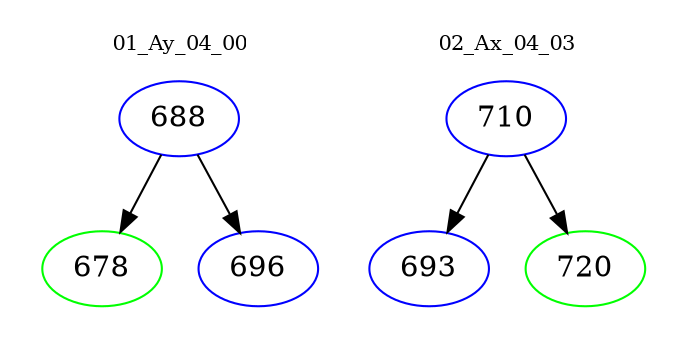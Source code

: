digraph{
subgraph cluster_0 {
color = white
label = "01_Ay_04_00";
fontsize=10;
T0_688 [label="688", color="blue"]
T0_688 -> T0_678 [color="black"]
T0_678 [label="678", color="green"]
T0_688 -> T0_696 [color="black"]
T0_696 [label="696", color="blue"]
}
subgraph cluster_1 {
color = white
label = "02_Ax_04_03";
fontsize=10;
T1_710 [label="710", color="blue"]
T1_710 -> T1_693 [color="black"]
T1_693 [label="693", color="blue"]
T1_710 -> T1_720 [color="black"]
T1_720 [label="720", color="green"]
}
}
